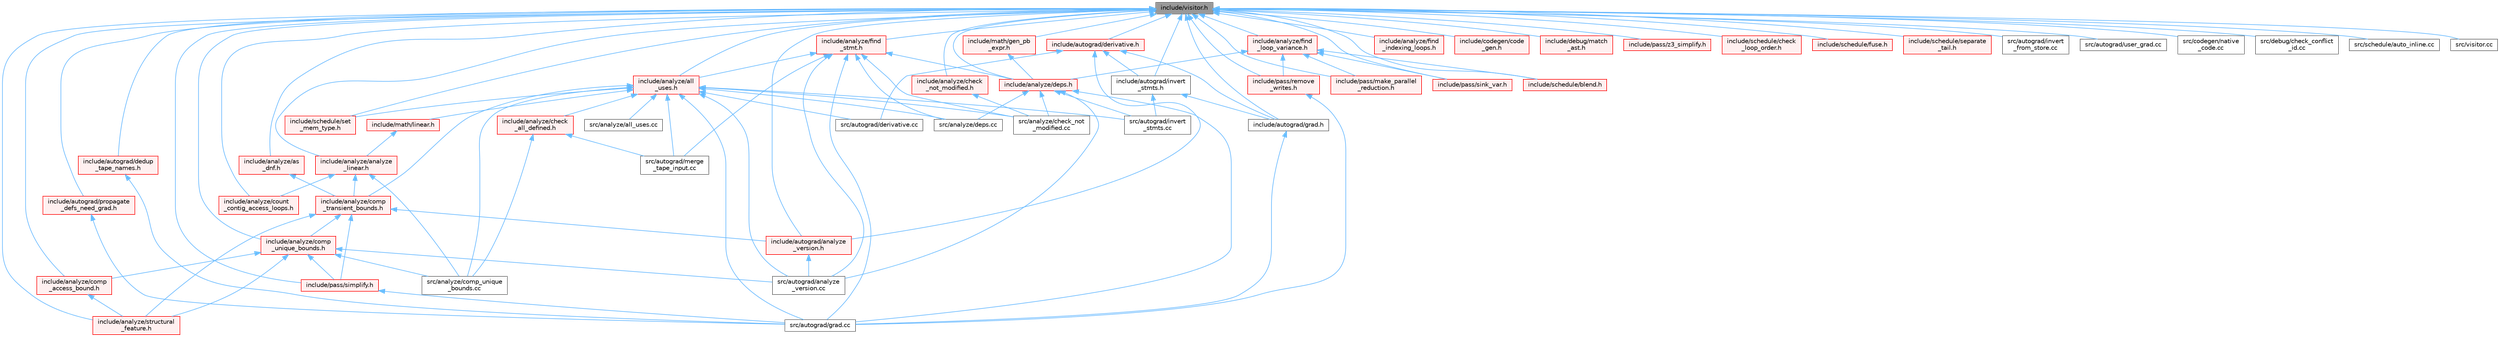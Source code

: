 digraph "include/visitor.h"
{
 // LATEX_PDF_SIZE
  bgcolor="transparent";
  edge [fontname=Helvetica,fontsize=10,labelfontname=Helvetica,labelfontsize=10];
  node [fontname=Helvetica,fontsize=10,shape=box,height=0.2,width=0.4];
  Node1 [label="include/visitor.h",height=0.2,width=0.4,color="gray40", fillcolor="grey60", style="filled", fontcolor="black",tooltip=" "];
  Node1 -> Node2 [dir="back",color="steelblue1",style="solid"];
  Node2 [label="include/analyze/all\l_uses.h",height=0.2,width=0.4,color="red", fillcolor="#FFF0F0", style="filled",URL="$all__uses_8h.html",tooltip=" "];
  Node2 -> Node3 [dir="back",color="steelblue1",style="solid"];
  Node3 [label="include/analyze/check\l_all_defined.h",height=0.2,width=0.4,color="red", fillcolor="#FFF0F0", style="filled",URL="$check__all__defined_8h.html",tooltip=" "];
  Node3 -> Node13 [dir="back",color="steelblue1",style="solid"];
  Node13 [label="src/analyze/comp_unique\l_bounds.cc",height=0.2,width=0.4,color="grey40", fillcolor="white", style="filled",URL="$comp__unique__bounds_8cc.html",tooltip=" "];
  Node3 -> Node15 [dir="back",color="steelblue1",style="solid"];
  Node15 [label="src/autograd/merge\l_tape_input.cc",height=0.2,width=0.4,color="grey40", fillcolor="white", style="filled",URL="$merge__tape__input_8cc.html",tooltip=" "];
  Node2 -> Node19 [dir="back",color="steelblue1",style="solid"];
  Node19 [label="include/analyze/comp\l_transient_bounds.h",height=0.2,width=0.4,color="red", fillcolor="#FFF0F0", style="filled",URL="$comp__transient__bounds_8h.html",tooltip=" "];
  Node19 -> Node20 [dir="back",color="steelblue1",style="solid"];
  Node20 [label="include/analyze/comp\l_unique_bounds.h",height=0.2,width=0.4,color="red", fillcolor="#FFF0F0", style="filled",URL="$comp__unique__bounds_8h.html",tooltip=" "];
  Node20 -> Node21 [dir="back",color="steelblue1",style="solid"];
  Node21 [label="include/analyze/comp\l_access_bound.h",height=0.2,width=0.4,color="red", fillcolor="#FFF0F0", style="filled",URL="$comp__access__bound_8h.html",tooltip=" "];
  Node21 -> Node22 [dir="back",color="steelblue1",style="solid"];
  Node22 [label="include/analyze/structural\l_feature.h",height=0.2,width=0.4,color="red", fillcolor="#FFF0F0", style="filled",URL="$structural__feature_8h.html",tooltip=" "];
  Node20 -> Node22 [dir="back",color="steelblue1",style="solid"];
  Node20 -> Node28 [dir="back",color="steelblue1",style="solid"];
  Node28 [label="include/pass/simplify.h",height=0.2,width=0.4,color="red", fillcolor="#FFF0F0", style="filled",URL="$simplify_8h.html",tooltip=" "];
  Node28 -> Node31 [dir="back",color="steelblue1",style="solid"];
  Node31 [label="src/autograd/grad.cc",height=0.2,width=0.4,color="grey40", fillcolor="white", style="filled",URL="$grad_8cc.html",tooltip=" "];
  Node20 -> Node13 [dir="back",color="steelblue1",style="solid"];
  Node20 -> Node46 [dir="back",color="steelblue1",style="solid"];
  Node46 [label="src/autograd/analyze\l_version.cc",height=0.2,width=0.4,color="grey40", fillcolor="white", style="filled",URL="$analyze__version_8cc.html",tooltip=" "];
  Node19 -> Node22 [dir="back",color="steelblue1",style="solid"];
  Node19 -> Node47 [dir="back",color="steelblue1",style="solid"];
  Node47 [label="include/autograd/analyze\l_version.h",height=0.2,width=0.4,color="red", fillcolor="#FFF0F0", style="filled",URL="$analyze__version_8h.html",tooltip=" "];
  Node47 -> Node46 [dir="back",color="steelblue1",style="solid"];
  Node19 -> Node28 [dir="back",color="steelblue1",style="solid"];
  Node2 -> Node50 [dir="back",color="steelblue1",style="solid"];
  Node50 [label="include/math/linear.h",height=0.2,width=0.4,color="red", fillcolor="#FFF0F0", style="filled",URL="$linear_8h.html",tooltip=" "];
  Node50 -> Node51 [dir="back",color="steelblue1",style="solid"];
  Node51 [label="include/analyze/analyze\l_linear.h",height=0.2,width=0.4,color="red", fillcolor="#FFF0F0", style="filled",URL="$analyze__linear_8h.html",tooltip=" "];
  Node51 -> Node19 [dir="back",color="steelblue1",style="solid"];
  Node51 -> Node52 [dir="back",color="steelblue1",style="solid"];
  Node52 [label="include/analyze/count\l_contig_access_loops.h",height=0.2,width=0.4,color="red", fillcolor="#FFF0F0", style="filled",URL="$count__contig__access__loops_8h.html",tooltip=" "];
  Node51 -> Node13 [dir="back",color="steelblue1",style="solid"];
  Node2 -> Node57 [dir="back",color="steelblue1",style="solid"];
  Node57 [label="include/schedule/set\l_mem_type.h",height=0.2,width=0.4,color="red", fillcolor="#FFF0F0", style="filled",URL="$set__mem__type_8h.html",tooltip=" "];
  Node2 -> Node59 [dir="back",color="steelblue1",style="solid"];
  Node59 [label="src/analyze/all_uses.cc",height=0.2,width=0.4,color="grey40", fillcolor="white", style="filled",URL="$all__uses_8cc.html",tooltip=" "];
  Node2 -> Node60 [dir="back",color="steelblue1",style="solid"];
  Node60 [label="src/analyze/check_not\l_modified.cc",height=0.2,width=0.4,color="grey40", fillcolor="white", style="filled",URL="$check__not__modified_8cc.html",tooltip=" "];
  Node2 -> Node13 [dir="back",color="steelblue1",style="solid"];
  Node2 -> Node61 [dir="back",color="steelblue1",style="solid"];
  Node61 [label="src/analyze/deps.cc",height=0.2,width=0.4,color="grey40", fillcolor="white", style="filled",URL="$deps_8cc.html",tooltip=" "];
  Node2 -> Node46 [dir="back",color="steelblue1",style="solid"];
  Node2 -> Node62 [dir="back",color="steelblue1",style="solid"];
  Node62 [label="src/autograd/derivative.cc",height=0.2,width=0.4,color="grey40", fillcolor="white", style="filled",URL="$derivative_8cc.html",tooltip=" "];
  Node2 -> Node31 [dir="back",color="steelblue1",style="solid"];
  Node2 -> Node63 [dir="back",color="steelblue1",style="solid"];
  Node63 [label="src/autograd/invert\l_stmts.cc",height=0.2,width=0.4,color="grey40", fillcolor="white", style="filled",URL="$invert__stmts_8cc.html",tooltip=" "];
  Node2 -> Node15 [dir="back",color="steelblue1",style="solid"];
  Node1 -> Node51 [dir="back",color="steelblue1",style="solid"];
  Node1 -> Node79 [dir="back",color="steelblue1",style="solid"];
  Node79 [label="include/analyze/as\l_dnf.h",height=0.2,width=0.4,color="red", fillcolor="#FFF0F0", style="filled",URL="$as__dnf_8h.html",tooltip=" "];
  Node79 -> Node19 [dir="back",color="steelblue1",style="solid"];
  Node1 -> Node81 [dir="back",color="steelblue1",style="solid"];
  Node81 [label="include/analyze/check\l_not_modified.h",height=0.2,width=0.4,color="red", fillcolor="#FFF0F0", style="filled",URL="$check__not__modified_8h.html",tooltip=" "];
  Node81 -> Node60 [dir="back",color="steelblue1",style="solid"];
  Node1 -> Node21 [dir="back",color="steelblue1",style="solid"];
  Node1 -> Node20 [dir="back",color="steelblue1",style="solid"];
  Node1 -> Node52 [dir="back",color="steelblue1",style="solid"];
  Node1 -> Node83 [dir="back",color="steelblue1",style="solid"];
  Node83 [label="include/analyze/deps.h",height=0.2,width=0.4,color="red", fillcolor="#FFF0F0", style="filled",URL="$deps_8h.html",tooltip=" "];
  Node83 -> Node60 [dir="back",color="steelblue1",style="solid"];
  Node83 -> Node61 [dir="back",color="steelblue1",style="solid"];
  Node83 -> Node46 [dir="back",color="steelblue1",style="solid"];
  Node83 -> Node31 [dir="back",color="steelblue1",style="solid"];
  Node83 -> Node63 [dir="back",color="steelblue1",style="solid"];
  Node1 -> Node97 [dir="back",color="steelblue1",style="solid"];
  Node97 [label="include/analyze/find\l_indexing_loops.h",height=0.2,width=0.4,color="red", fillcolor="#FFF0F0", style="filled",URL="$find__indexing__loops_8h.html",tooltip=" "];
  Node1 -> Node100 [dir="back",color="steelblue1",style="solid"];
  Node100 [label="include/analyze/find\l_loop_variance.h",height=0.2,width=0.4,color="red", fillcolor="#FFF0F0", style="filled",URL="$find__loop__variance_8h.html",tooltip=" "];
  Node100 -> Node83 [dir="back",color="steelblue1",style="solid"];
  Node100 -> Node101 [dir="back",color="steelblue1",style="solid"];
  Node101 [label="include/pass/make_parallel\l_reduction.h",height=0.2,width=0.4,color="red", fillcolor="#FFF0F0", style="filled",URL="$make__parallel__reduction_8h.html",tooltip=" "];
  Node100 -> Node102 [dir="back",color="steelblue1",style="solid"];
  Node102 [label="include/pass/remove\l_writes.h",height=0.2,width=0.4,color="red", fillcolor="#FFF0F0", style="filled",URL="$remove__writes_8h.html",tooltip=" "];
  Node102 -> Node31 [dir="back",color="steelblue1",style="solid"];
  Node100 -> Node104 [dir="back",color="steelblue1",style="solid"];
  Node104 [label="include/pass/sink_var.h",height=0.2,width=0.4,color="red", fillcolor="#FFF0F0", style="filled",URL="$sink__var_8h.html",tooltip=" "];
  Node100 -> Node105 [dir="back",color="steelblue1",style="solid"];
  Node105 [label="include/schedule/blend.h",height=0.2,width=0.4,color="red", fillcolor="#FFF0F0", style="filled",URL="$blend_8h.html",tooltip=" "];
  Node1 -> Node107 [dir="back",color="steelblue1",style="solid"];
  Node107 [label="include/analyze/find\l_stmt.h",height=0.2,width=0.4,color="red", fillcolor="#FFF0F0", style="filled",URL="$find__stmt_8h.html",tooltip=" "];
  Node107 -> Node2 [dir="back",color="steelblue1",style="solid"];
  Node107 -> Node83 [dir="back",color="steelblue1",style="solid"];
  Node107 -> Node60 [dir="back",color="steelblue1",style="solid"];
  Node107 -> Node61 [dir="back",color="steelblue1",style="solid"];
  Node107 -> Node46 [dir="back",color="steelblue1",style="solid"];
  Node107 -> Node31 [dir="back",color="steelblue1",style="solid"];
  Node107 -> Node15 [dir="back",color="steelblue1",style="solid"];
  Node1 -> Node22 [dir="back",color="steelblue1",style="solid"];
  Node1 -> Node47 [dir="back",color="steelblue1",style="solid"];
  Node1 -> Node123 [dir="back",color="steelblue1",style="solid"];
  Node123 [label="include/autograd/dedup\l_tape_names.h",height=0.2,width=0.4,color="red", fillcolor="#FFF0F0", style="filled",URL="$dedup__tape__names_8h.html",tooltip=" "];
  Node123 -> Node31 [dir="back",color="steelblue1",style="solid"];
  Node1 -> Node125 [dir="back",color="steelblue1",style="solid"];
  Node125 [label="include/autograd/derivative.h",height=0.2,width=0.4,color="red", fillcolor="#FFF0F0", style="filled",URL="$derivative_8h.html",tooltip=" "];
  Node125 -> Node47 [dir="back",color="steelblue1",style="solid"];
  Node125 -> Node127 [dir="back",color="steelblue1",style="solid"];
  Node127 [label="include/autograd/grad.h",height=0.2,width=0.4,color="grey40", fillcolor="white", style="filled",URL="$grad_8h.html",tooltip=" "];
  Node127 -> Node31 [dir="back",color="steelblue1",style="solid"];
  Node125 -> Node128 [dir="back",color="steelblue1",style="solid"];
  Node128 [label="include/autograd/invert\l_stmts.h",height=0.2,width=0.4,color="grey40", fillcolor="white", style="filled",URL="$invert__stmts_8h.html",tooltip=" "];
  Node128 -> Node127 [dir="back",color="steelblue1",style="solid"];
  Node128 -> Node63 [dir="back",color="steelblue1",style="solid"];
  Node125 -> Node62 [dir="back",color="steelblue1",style="solid"];
  Node1 -> Node127 [dir="back",color="steelblue1",style="solid"];
  Node1 -> Node128 [dir="back",color="steelblue1",style="solid"];
  Node1 -> Node130 [dir="back",color="steelblue1",style="solid"];
  Node130 [label="include/autograd/propagate\l_defs_need_grad.h",height=0.2,width=0.4,color="red", fillcolor="#FFF0F0", style="filled",URL="$propagate__defs__need__grad_8h.html",tooltip=" "];
  Node130 -> Node31 [dir="back",color="steelblue1",style="solid"];
  Node1 -> Node131 [dir="back",color="steelblue1",style="solid"];
  Node131 [label="include/codegen/code\l_gen.h",height=0.2,width=0.4,color="red", fillcolor="#FFF0F0", style="filled",URL="$include_2codegen_2code__gen_8h.html",tooltip=" "];
  Node1 -> Node141 [dir="back",color="steelblue1",style="solid"];
  Node141 [label="include/debug/match\l_ast.h",height=0.2,width=0.4,color="red", fillcolor="#FFF0F0", style="filled",URL="$match__ast_8h.html",tooltip=" "];
  Node1 -> Node143 [dir="back",color="steelblue1",style="solid"];
  Node143 [label="include/math/gen_pb\l_expr.h",height=0.2,width=0.4,color="red", fillcolor="#FFF0F0", style="filled",URL="$gen__pb__expr_8h.html",tooltip=" "];
  Node143 -> Node83 [dir="back",color="steelblue1",style="solid"];
  Node1 -> Node101 [dir="back",color="steelblue1",style="solid"];
  Node1 -> Node102 [dir="back",color="steelblue1",style="solid"];
  Node1 -> Node28 [dir="back",color="steelblue1",style="solid"];
  Node1 -> Node104 [dir="back",color="steelblue1",style="solid"];
  Node1 -> Node144 [dir="back",color="steelblue1",style="solid"];
  Node144 [label="include/pass/z3_simplify.h",height=0.2,width=0.4,color="red", fillcolor="#FFF0F0", style="filled",URL="$z3__simplify_8h.html",tooltip=" "];
  Node1 -> Node105 [dir="back",color="steelblue1",style="solid"];
  Node1 -> Node147 [dir="back",color="steelblue1",style="solid"];
  Node147 [label="include/schedule/check\l_loop_order.h",height=0.2,width=0.4,color="red", fillcolor="#FFF0F0", style="filled",URL="$check__loop__order_8h.html",tooltip=" "];
  Node1 -> Node148 [dir="back",color="steelblue1",style="solid"];
  Node148 [label="include/schedule/fuse.h",height=0.2,width=0.4,color="red", fillcolor="#FFF0F0", style="filled",URL="$fuse_8h.html",tooltip=" "];
  Node1 -> Node149 [dir="back",color="steelblue1",style="solid"];
  Node149 [label="include/schedule/separate\l_tail.h",height=0.2,width=0.4,color="red", fillcolor="#FFF0F0", style="filled",URL="$separate__tail_8h.html",tooltip=" "];
  Node1 -> Node57 [dir="back",color="steelblue1",style="solid"];
  Node1 -> Node150 [dir="back",color="steelblue1",style="solid"];
  Node150 [label="src/autograd/invert\l_from_store.cc",height=0.2,width=0.4,color="grey40", fillcolor="white", style="filled",URL="$invert__from__store_8cc.html",tooltip=" "];
  Node1 -> Node151 [dir="back",color="steelblue1",style="solid"];
  Node151 [label="src/autograd/user_grad.cc",height=0.2,width=0.4,color="grey40", fillcolor="white", style="filled",URL="$user__grad_8cc.html",tooltip=" "];
  Node1 -> Node152 [dir="back",color="steelblue1",style="solid"];
  Node152 [label="src/codegen/native\l_code.cc",height=0.2,width=0.4,color="grey40", fillcolor="white", style="filled",URL="$native__code_8cc.html",tooltip=" "];
  Node1 -> Node153 [dir="back",color="steelblue1",style="solid"];
  Node153 [label="src/debug/check_conflict\l_id.cc",height=0.2,width=0.4,color="grey40", fillcolor="white", style="filled",URL="$check__conflict__id_8cc.html",tooltip=" "];
  Node1 -> Node114 [dir="back",color="steelblue1",style="solid"];
  Node114 [label="src/schedule/auto_inline.cc",height=0.2,width=0.4,color="grey40", fillcolor="white", style="filled",URL="$auto__inline_8cc.html",tooltip=" "];
  Node1 -> Node154 [dir="back",color="steelblue1",style="solid"];
  Node154 [label="src/visitor.cc",height=0.2,width=0.4,color="grey40", fillcolor="white", style="filled",URL="$visitor_8cc.html",tooltip=" "];
}
